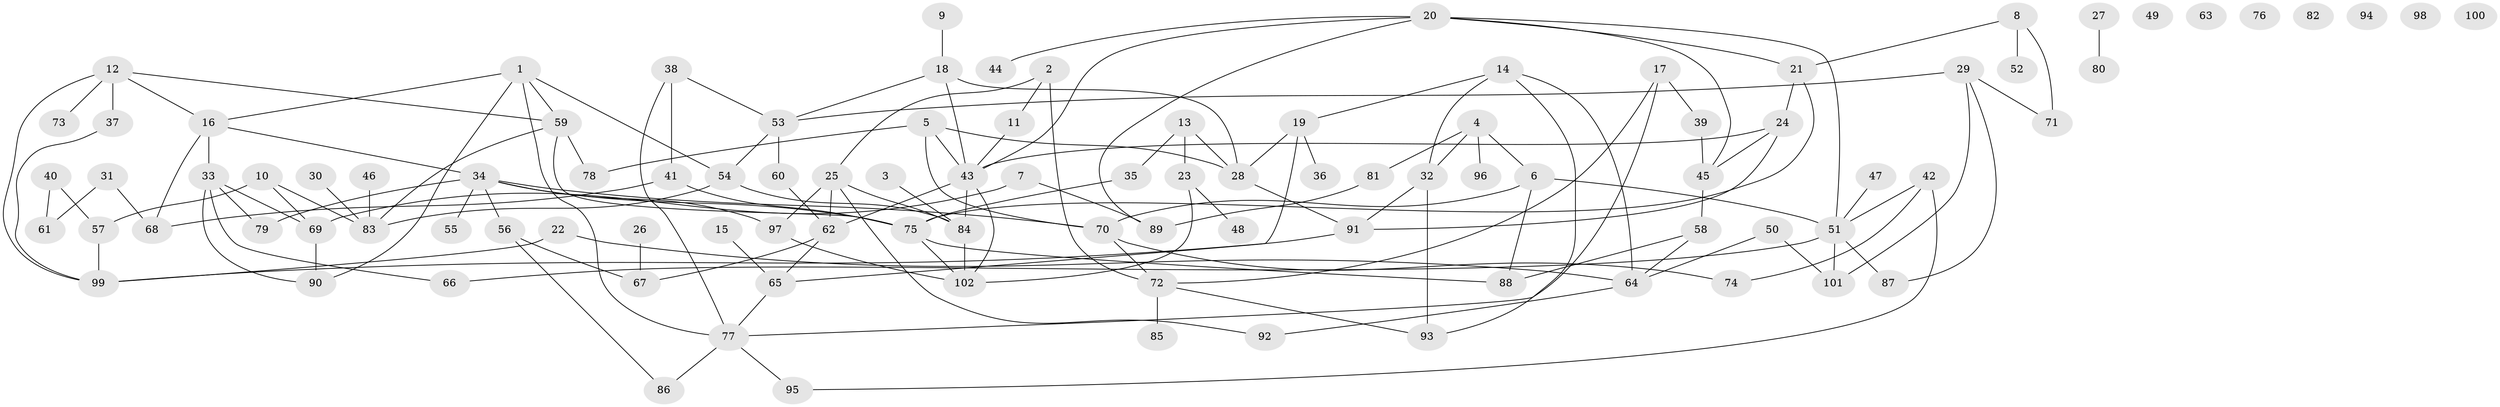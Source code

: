 // Generated by graph-tools (version 1.1) at 2025/13/03/09/25 04:13:01]
// undirected, 102 vertices, 150 edges
graph export_dot {
graph [start="1"]
  node [color=gray90,style=filled];
  1;
  2;
  3;
  4;
  5;
  6;
  7;
  8;
  9;
  10;
  11;
  12;
  13;
  14;
  15;
  16;
  17;
  18;
  19;
  20;
  21;
  22;
  23;
  24;
  25;
  26;
  27;
  28;
  29;
  30;
  31;
  32;
  33;
  34;
  35;
  36;
  37;
  38;
  39;
  40;
  41;
  42;
  43;
  44;
  45;
  46;
  47;
  48;
  49;
  50;
  51;
  52;
  53;
  54;
  55;
  56;
  57;
  58;
  59;
  60;
  61;
  62;
  63;
  64;
  65;
  66;
  67;
  68;
  69;
  70;
  71;
  72;
  73;
  74;
  75;
  76;
  77;
  78;
  79;
  80;
  81;
  82;
  83;
  84;
  85;
  86;
  87;
  88;
  89;
  90;
  91;
  92;
  93;
  94;
  95;
  96;
  97;
  98;
  99;
  100;
  101;
  102;
  1 -- 16;
  1 -- 54;
  1 -- 59;
  1 -- 77;
  1 -- 90;
  2 -- 11;
  2 -- 25;
  2 -- 72;
  3 -- 84;
  4 -- 6;
  4 -- 32;
  4 -- 81;
  4 -- 96;
  5 -- 28;
  5 -- 43;
  5 -- 70;
  5 -- 78;
  6 -- 51;
  6 -- 70;
  6 -- 88;
  7 -- 69;
  7 -- 89;
  8 -- 21;
  8 -- 52;
  8 -- 71;
  9 -- 18;
  10 -- 57;
  10 -- 69;
  10 -- 83;
  11 -- 43;
  12 -- 16;
  12 -- 37;
  12 -- 59;
  12 -- 73;
  12 -- 99;
  13 -- 23;
  13 -- 28;
  13 -- 35;
  14 -- 19;
  14 -- 32;
  14 -- 64;
  14 -- 93;
  15 -- 65;
  16 -- 33;
  16 -- 34;
  16 -- 68;
  17 -- 39;
  17 -- 72;
  17 -- 77;
  18 -- 28;
  18 -- 43;
  18 -- 53;
  19 -- 28;
  19 -- 36;
  19 -- 65;
  20 -- 21;
  20 -- 43;
  20 -- 44;
  20 -- 45;
  20 -- 51;
  20 -- 89;
  21 -- 24;
  21 -- 75;
  22 -- 64;
  22 -- 99;
  23 -- 48;
  23 -- 102;
  24 -- 43;
  24 -- 45;
  24 -- 91;
  25 -- 62;
  25 -- 84;
  25 -- 92;
  25 -- 97;
  26 -- 67;
  27 -- 80;
  28 -- 91;
  29 -- 53;
  29 -- 71;
  29 -- 87;
  29 -- 101;
  30 -- 83;
  31 -- 61;
  31 -- 68;
  32 -- 91;
  32 -- 93;
  33 -- 66;
  33 -- 69;
  33 -- 79;
  33 -- 90;
  34 -- 55;
  34 -- 56;
  34 -- 70;
  34 -- 75;
  34 -- 79;
  34 -- 97;
  35 -- 75;
  37 -- 99;
  38 -- 41;
  38 -- 53;
  38 -- 77;
  39 -- 45;
  40 -- 57;
  40 -- 61;
  41 -- 68;
  41 -- 75;
  42 -- 51;
  42 -- 74;
  42 -- 95;
  43 -- 62;
  43 -- 84;
  43 -- 102;
  45 -- 58;
  46 -- 83;
  47 -- 51;
  50 -- 64;
  50 -- 101;
  51 -- 66;
  51 -- 87;
  51 -- 101;
  53 -- 54;
  53 -- 60;
  54 -- 83;
  54 -- 84;
  56 -- 67;
  56 -- 86;
  57 -- 99;
  58 -- 64;
  58 -- 88;
  59 -- 75;
  59 -- 78;
  59 -- 83;
  60 -- 62;
  62 -- 65;
  62 -- 67;
  64 -- 92;
  65 -- 77;
  69 -- 90;
  70 -- 72;
  70 -- 74;
  72 -- 85;
  72 -- 93;
  75 -- 88;
  75 -- 102;
  77 -- 86;
  77 -- 95;
  81 -- 89;
  84 -- 102;
  91 -- 99;
  97 -- 102;
}
